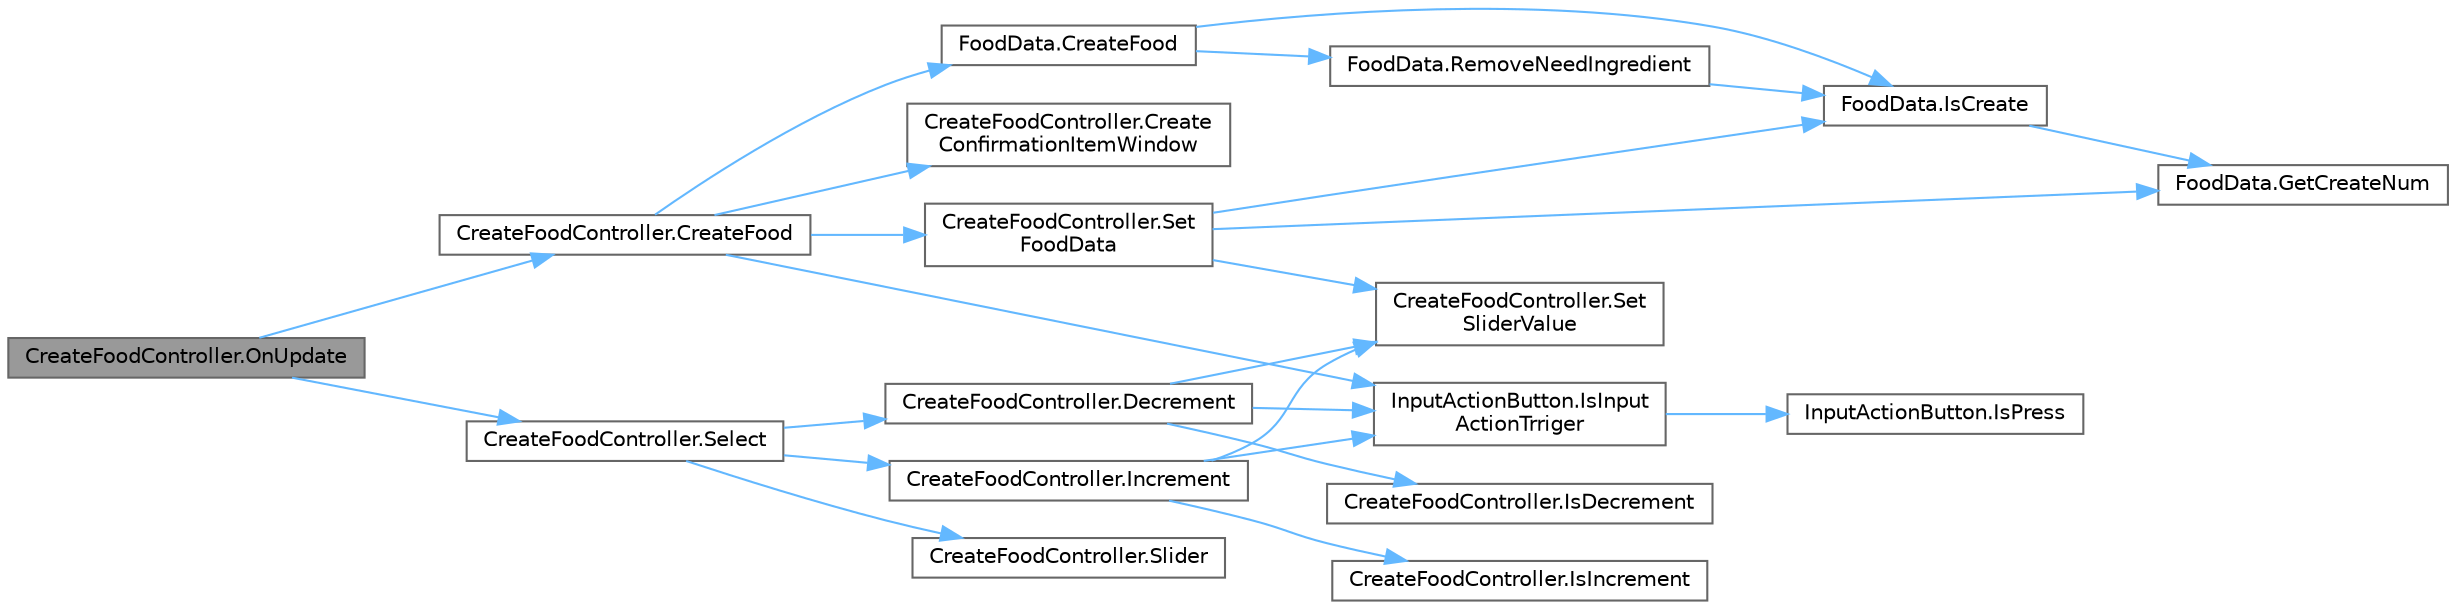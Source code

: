 digraph "CreateFoodController.OnUpdate"
{
 // LATEX_PDF_SIZE
  bgcolor="transparent";
  edge [fontname=Helvetica,fontsize=10,labelfontname=Helvetica,labelfontsize=10];
  node [fontname=Helvetica,fontsize=10,shape=box,height=0.2,width=0.4];
  rankdir="LR";
  Node1 [id="Node000001",label="CreateFoodController.OnUpdate",height=0.2,width=0.4,color="gray40", fillcolor="grey60", style="filled", fontcolor="black",tooltip="実行処理"];
  Node1 -> Node2 [id="edge1_Node000001_Node000002",color="steelblue1",style="solid",tooltip=" "];
  Node2 [id="Node000002",label="CreateFoodController.CreateFood",height=0.2,width=0.4,color="grey40", fillcolor="white", style="filled",URL="$class_create_food_controller.html#a8a5c9a8cd6c5a2b4d3f032daf443e366",tooltip=" "];
  Node2 -> Node3 [id="edge2_Node000002_Node000003",color="steelblue1",style="solid",tooltip=" "];
  Node3 [id="Node000003",label="CreateFoodController.Create\lConfirmationItemWindow",height=0.2,width=0.4,color="grey40", fillcolor="white", style="filled",URL="$class_create_food_controller.html#a33e3c187849ede6675e809fa9a909da3",tooltip=" "];
  Node2 -> Node4 [id="edge3_Node000002_Node000004",color="steelblue1",style="solid",tooltip=" "];
  Node4 [id="Node000004",label="FoodData.CreateFood",height=0.2,width=0.4,color="grey40", fillcolor="white", style="filled",URL="$class_food_data.html#a2a2d34ca8545277e0dc471ffde0c3526",tooltip="引数料理を作成後、ポケットに追加する"];
  Node4 -> Node5 [id="edge4_Node000004_Node000005",color="steelblue1",style="solid",tooltip=" "];
  Node5 [id="Node000005",label="FoodData.IsCreate",height=0.2,width=0.4,color="grey40", fillcolor="white", style="filled",URL="$class_food_data.html#ae8403377fa7d3c4fe82ebb003d562a4f",tooltip="引数料理が作成できるか確認するメソッド"];
  Node5 -> Node6 [id="edge5_Node000005_Node000006",color="steelblue1",style="solid",tooltip=" "];
  Node6 [id="Node000006",label="FoodData.GetCreateNum",height=0.2,width=0.4,color="grey40", fillcolor="white", style="filled",URL="$class_food_data.html#afeebe5f74b9700c3c74f242e680b8754",tooltip="引数料理が作成できる数を確認するメソッド"];
  Node4 -> Node7 [id="edge6_Node000004_Node000007",color="steelblue1",style="solid",tooltip=" "];
  Node7 [id="Node000007",label="FoodData.RemoveNeedIngredient",height=0.2,width=0.4,color="grey40", fillcolor="white", style="filled",URL="$class_food_data.html#ad94e515474db8372d16ac372c5e785ec",tooltip="必要食材をポケットから取り除く"];
  Node7 -> Node5 [id="edge7_Node000007_Node000005",color="steelblue1",style="solid",tooltip=" "];
  Node2 -> Node8 [id="edge8_Node000002_Node000008",color="steelblue1",style="solid",tooltip=" "];
  Node8 [id="Node000008",label="InputActionButton.IsInput\lActionTrriger",height=0.2,width=0.4,color="grey40", fillcolor="white", style="filled",URL="$class_input_action_button.html#a847c561b8a3deeea260be80e698bd342",tooltip="ボタンを選択したかどうか"];
  Node8 -> Node9 [id="edge9_Node000008_Node000009",color="steelblue1",style="solid",tooltip=" "];
  Node9 [id="Node000009",label="InputActionButton.IsPress",height=0.2,width=0.4,color="grey40", fillcolor="white", style="filled",URL="$class_input_action_button.html#ab1c29386a568174cbcb4eaf2d498bb9c",tooltip=" "];
  Node2 -> Node10 [id="edge10_Node000002_Node000010",color="steelblue1",style="solid",tooltip=" "];
  Node10 [id="Node000010",label="CreateFoodController.Set\lFoodData",height=0.2,width=0.4,color="grey40", fillcolor="white", style="filled",URL="$class_create_food_controller.html#a4cb1940681ce30b96c04c4b2c3a56b77",tooltip=" "];
  Node10 -> Node6 [id="edge11_Node000010_Node000006",color="steelblue1",style="solid",tooltip=" "];
  Node10 -> Node5 [id="edge12_Node000010_Node000005",color="steelblue1",style="solid",tooltip=" "];
  Node10 -> Node11 [id="edge13_Node000010_Node000011",color="steelblue1",style="solid",tooltip=" "];
  Node11 [id="Node000011",label="CreateFoodController.Set\lSliderValue",height=0.2,width=0.4,color="grey40", fillcolor="white", style="filled",URL="$class_create_food_controller.html#aabfe77ad3fcf50575df1318a994e8ec9",tooltip=" "];
  Node1 -> Node12 [id="edge14_Node000001_Node000012",color="steelblue1",style="solid",tooltip=" "];
  Node12 [id="Node000012",label="CreateFoodController.Select",height=0.2,width=0.4,color="grey40", fillcolor="white", style="filled",URL="$class_create_food_controller.html#a4057a9ed1efbbf3b6138d06bd3bee120",tooltip=" "];
  Node12 -> Node13 [id="edge15_Node000012_Node000013",color="steelblue1",style="solid",tooltip=" "];
  Node13 [id="Node000013",label="CreateFoodController.Decrement",height=0.2,width=0.4,color="grey40", fillcolor="white", style="filled",URL="$class_create_food_controller.html#a30c8376f6da3f6d720a7c836185c9ab3",tooltip=" "];
  Node13 -> Node14 [id="edge16_Node000013_Node000014",color="steelblue1",style="solid",tooltip=" "];
  Node14 [id="Node000014",label="CreateFoodController.IsDecrement",height=0.2,width=0.4,color="grey40", fillcolor="white", style="filled",URL="$class_create_food_controller.html#a7b49f50cf0b7e243036937d6c93c1117",tooltip="減らせるか"];
  Node13 -> Node8 [id="edge17_Node000013_Node000008",color="steelblue1",style="solid",tooltip=" "];
  Node13 -> Node11 [id="edge18_Node000013_Node000011",color="steelblue1",style="solid",tooltip=" "];
  Node12 -> Node15 [id="edge19_Node000012_Node000015",color="steelblue1",style="solid",tooltip=" "];
  Node15 [id="Node000015",label="CreateFoodController.Increment",height=0.2,width=0.4,color="grey40", fillcolor="white", style="filled",URL="$class_create_food_controller.html#a83cb7671ab188d9b9fbc1017537a9f58",tooltip=" "];
  Node15 -> Node16 [id="edge20_Node000015_Node000016",color="steelblue1",style="solid",tooltip=" "];
  Node16 [id="Node000016",label="CreateFoodController.IsIncrement",height=0.2,width=0.4,color="grey40", fillcolor="white", style="filled",URL="$class_create_food_controller.html#a7cc441096a706d6d5d99a8f0082fe643",tooltip="足せるか"];
  Node15 -> Node8 [id="edge21_Node000015_Node000008",color="steelblue1",style="solid",tooltip=" "];
  Node15 -> Node11 [id="edge22_Node000015_Node000011",color="steelblue1",style="solid",tooltip=" "];
  Node12 -> Node17 [id="edge23_Node000012_Node000017",color="steelblue1",style="solid",tooltip=" "];
  Node17 [id="Node000017",label="CreateFoodController.Slider",height=0.2,width=0.4,color="grey40", fillcolor="white", style="filled",URL="$class_create_food_controller.html#a9a2337209ddb7d55010e5c983ab9f9d2",tooltip=" "];
}
